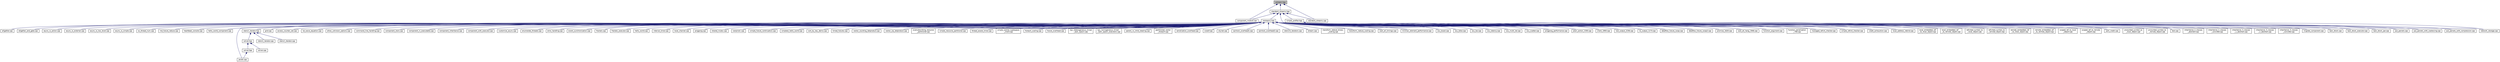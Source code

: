 digraph "ostream.hpp"
{
  edge [fontname="Helvetica",fontsize="10",labelfontname="Helvetica",labelfontsize="10"];
  node [fontname="Helvetica",fontsize="10",shape=record];
  Node387 [label="ostream.hpp",height=0.2,width=0.4,color="black", fillcolor="grey75", style="filled", fontcolor="black"];
  Node387 -> Node388 [dir="back",color="midnightblue",fontsize="10",style="solid",fontname="Helvetica"];
  Node388 [label="standard_streams.hpp",height=0.2,width=0.4,color="black", fillcolor="white", style="filled",URL="$db/d16/standard__streams_8hpp.html"];
  Node388 -> Node389 [dir="back",color="midnightblue",fontsize="10",style="solid",fontname="Helvetica"];
  Node389 [label="iostreams.hpp",height=0.2,width=0.4,color="black", fillcolor="white", style="filled",URL="$de/d22/iostreams_8hpp.html"];
  Node389 -> Node390 [dir="back",color="midnightblue",fontsize="10",style="solid",fontname="Helvetica"];
  Node390 [label="allgather.cpp",height=0.2,width=0.4,color="black", fillcolor="white", style="filled",URL="$d7/d06/allgather_8cpp.html"];
  Node389 -> Node391 [dir="back",color="midnightblue",fontsize="10",style="solid",fontname="Helvetica"];
  Node391 [label="allgather_and_gate.cpp",height=0.2,width=0.4,color="black", fillcolor="white", style="filled",URL="$d1/d56/allgather__and__gate_8cpp.html"];
  Node389 -> Node392 [dir="back",color="midnightblue",fontsize="10",style="solid",fontname="Helvetica"];
  Node392 [label="async_io_action.cpp",height=0.2,width=0.4,color="black", fillcolor="white", style="filled",URL="$d3/df5/async__io__action_8cpp.html"];
  Node389 -> Node393 [dir="back",color="midnightblue",fontsize="10",style="solid",fontname="Helvetica"];
  Node393 [label="async_io_external.cpp",height=0.2,width=0.4,color="black", fillcolor="white", style="filled",URL="$da/d9a/async__io__external_8cpp.html"];
  Node389 -> Node394 [dir="back",color="midnightblue",fontsize="10",style="solid",fontname="Helvetica"];
  Node394 [label="async_io_low_level.cpp",height=0.2,width=0.4,color="black", fillcolor="white", style="filled",URL="$dc/d10/async__io__low__level_8cpp.html"];
  Node389 -> Node395 [dir="back",color="midnightblue",fontsize="10",style="solid",fontname="Helvetica"];
  Node395 [label="async_io_simple.cpp",height=0.2,width=0.4,color="black", fillcolor="white", style="filled",URL="$da/db7/async__io__simple_8cpp.html"];
  Node389 -> Node396 [dir="back",color="midnightblue",fontsize="10",style="solid",fontname="Helvetica"];
  Node396 [label="os_thread_num.cpp",height=0.2,width=0.4,color="black", fillcolor="white", style="filled",URL="$d2/dfb/os__thread__num_8cpp.html"];
  Node389 -> Node397 [dir="back",color="midnightblue",fontsize="10",style="solid",fontname="Helvetica"];
  Node397 [label="rnd_future_reduce.cpp",height=0.2,width=0.4,color="black", fillcolor="white", style="filled",URL="$d1/db5/rnd__future__reduce_8cpp.html"];
  Node389 -> Node398 [dir="back",color="midnightblue",fontsize="10",style="solid",fontname="Helvetica"];
  Node398 [label="heartbeat_console.cpp",height=0.2,width=0.4,color="black", fillcolor="white", style="filled",URL="$da/de8/heartbeat__console_8cpp.html"];
  Node389 -> Node399 [dir="back",color="midnightblue",fontsize="10",style="solid",fontname="Helvetica"];
  Node399 [label="hello_world_component.cpp",height=0.2,width=0.4,color="black", fillcolor="white", style="filled",URL="$d8/daa/hello__world__component_8cpp.html"];
  Node389 -> Node400 [dir="back",color="midnightblue",fontsize="10",style="solid",fontname="Helvetica"];
  Node400 [label="jacobi.cpp",height=0.2,width=0.4,color="black", fillcolor="white", style="filled",URL="$d2/d27/jacobi_8cpp.html"];
  Node389 -> Node401 [dir="back",color="midnightblue",fontsize="10",style="solid",fontname="Helvetica"];
  Node401 [label="stencil_iterator.hpp",height=0.2,width=0.4,color="black", fillcolor="white", style="filled",URL="$dc/d5c/server_2stencil__iterator_8hpp.html"];
  Node401 -> Node402 [dir="back",color="midnightblue",fontsize="10",style="solid",fontname="Helvetica"];
  Node402 [label="solver.hpp",height=0.2,width=0.4,color="black", fillcolor="white", style="filled",URL="$db/d9a/server_2solver_8hpp.html"];
  Node402 -> Node403 [dir="back",color="midnightblue",fontsize="10",style="solid",fontname="Helvetica"];
  Node403 [label="solver.hpp",height=0.2,width=0.4,color="black", fillcolor="white", style="filled",URL="$d2/d1c/solver_8hpp.html"];
  Node403 -> Node400 [dir="back",color="midnightblue",fontsize="10",style="solid",fontname="Helvetica"];
  Node402 -> Node404 [dir="back",color="midnightblue",fontsize="10",style="solid",fontname="Helvetica"];
  Node404 [label="solver.cpp",height=0.2,width=0.4,color="black", fillcolor="white", style="filled",URL="$d6/d94/solver_8cpp.html"];
  Node401 -> Node405 [dir="back",color="midnightblue",fontsize="10",style="solid",fontname="Helvetica"];
  Node405 [label="stencil_iterator.cpp",height=0.2,width=0.4,color="black", fillcolor="white", style="filled",URL="$d6/de1/server_2stencil__iterator_8cpp.html"];
  Node401 -> Node406 [dir="back",color="midnightblue",fontsize="10",style="solid",fontname="Helvetica"];
  Node406 [label="stencil_iterator.cpp",height=0.2,width=0.4,color="black", fillcolor="white", style="filled",URL="$d7/d71/stencil__iterator_8cpp.html"];
  Node389 -> Node407 [dir="back",color="midnightblue",fontsize="10",style="solid",fontname="Helvetica"];
  Node407 [label="grid.cpp",height=0.2,width=0.4,color="black", fillcolor="white", style="filled",URL="$d6/d1b/jacobi__component_2grid_8cpp.html"];
  Node389 -> Node408 [dir="back",color="midnightblue",fontsize="10",style="solid",fontname="Helvetica"];
  Node408 [label="access_counter_set.cpp",height=0.2,width=0.4,color="black", fillcolor="white", style="filled",URL="$dc/d52/access__counter__set_8cpp.html"];
  Node389 -> Node409 [dir="back",color="midnightblue",fontsize="10",style="solid",fontname="Helvetica"];
  Node409 [label="1d_wave_equation.cpp",height=0.2,width=0.4,color="black", fillcolor="white", style="filled",URL="$da/dab/1d__wave__equation_8cpp.html"];
  Node389 -> Node410 [dir="back",color="midnightblue",fontsize="10",style="solid",fontname="Helvetica"];
  Node410 [label="allow_unknown_options.cpp",height=0.2,width=0.4,color="black", fillcolor="white", style="filled",URL="$d9/dc9/allow__unknown__options_8cpp.html"];
  Node389 -> Node411 [dir="back",color="midnightblue",fontsize="10",style="solid",fontname="Helvetica"];
  Node411 [label="command_line_handling.cpp",height=0.2,width=0.4,color="black", fillcolor="white", style="filled",URL="$d4/d05/examples_2quickstart_2command__line__handling_8cpp.html"];
  Node389 -> Node412 [dir="back",color="midnightblue",fontsize="10",style="solid",fontname="Helvetica"];
  Node412 [label="component_ctors.cpp",height=0.2,width=0.4,color="black", fillcolor="white", style="filled",URL="$d3/d2a/component__ctors_8cpp.html"];
  Node389 -> Node413 [dir="back",color="midnightblue",fontsize="10",style="solid",fontname="Helvetica"];
  Node413 [label="component_in_executable.cpp",height=0.2,width=0.4,color="black", fillcolor="white", style="filled",URL="$d8/d4b/component__in__executable_8cpp.html"];
  Node389 -> Node414 [dir="back",color="midnightblue",fontsize="10",style="solid",fontname="Helvetica"];
  Node414 [label="component_inheritance.cpp",height=0.2,width=0.4,color="black", fillcolor="white", style="filled",URL="$d8/d55/component__inheritance_8cpp.html"];
  Node389 -> Node415 [dir="back",color="midnightblue",fontsize="10",style="solid",fontname="Helvetica"];
  Node415 [label="component_with_executor.cpp",height=0.2,width=0.4,color="black", fillcolor="white", style="filled",URL="$d4/d20/component__with__executor_8cpp.html"];
  Node389 -> Node416 [dir="back",color="midnightblue",fontsize="10",style="solid",fontname="Helvetica"];
  Node416 [label="customize_async.cpp",height=0.2,width=0.4,color="black", fillcolor="white", style="filled",URL="$d0/d82/customize__async_8cpp.html"];
  Node389 -> Node417 [dir="back",color="midnightblue",fontsize="10",style="solid",fontname="Helvetica"];
  Node417 [label="enumerate_threads.cpp",height=0.2,width=0.4,color="black", fillcolor="white", style="filled",URL="$d3/dd4/enumerate__threads_8cpp.html"];
  Node389 -> Node418 [dir="back",color="midnightblue",fontsize="10",style="solid",fontname="Helvetica"];
  Node418 [label="error_handling.cpp",height=0.2,width=0.4,color="black", fillcolor="white", style="filled",URL="$d9/d96/error__handling_8cpp.html"];
  Node389 -> Node419 [dir="back",color="midnightblue",fontsize="10",style="solid",fontname="Helvetica"];
  Node419 [label="event_synchronization.cpp",height=0.2,width=0.4,color="black", fillcolor="white", style="filled",URL="$d0/d35/event__synchronization_8cpp.html"];
  Node389 -> Node420 [dir="back",color="midnightblue",fontsize="10",style="solid",fontname="Helvetica"];
  Node420 [label="fractals.cpp",height=0.2,width=0.4,color="black", fillcolor="white", style="filled",URL="$d8/d58/fractals_8cpp.html"];
  Node389 -> Node421 [dir="back",color="midnightblue",fontsize="10",style="solid",fontname="Helvetica"];
  Node421 [label="fractals_executor.cpp",height=0.2,width=0.4,color="black", fillcolor="white", style="filled",URL="$d9/da9/fractals__executor_8cpp.html"];
  Node389 -> Node422 [dir="back",color="midnightblue",fontsize="10",style="solid",fontname="Helvetica"];
  Node422 [label="hello_world.cpp",height=0.2,width=0.4,color="black", fillcolor="white", style="filled",URL="$d0/d67/hello__world_8cpp.html"];
  Node389 -> Node423 [dir="back",color="midnightblue",fontsize="10",style="solid",fontname="Helvetica"];
  Node423 [label="interval_timer.cpp",height=0.2,width=0.4,color="black", fillcolor="white", style="filled",URL="$de/df1/examples_2quickstart_2interval__timer_8cpp.html"];
  Node389 -> Node424 [dir="back",color="midnightblue",fontsize="10",style="solid",fontname="Helvetica"];
  Node424 [label="local_channel.cpp",height=0.2,width=0.4,color="black", fillcolor="white", style="filled",URL="$d0/d3e/local__channel_8cpp.html"];
  Node389 -> Node425 [dir="back",color="midnightblue",fontsize="10",style="solid",fontname="Helvetica"];
  Node425 [label="pingpong.cpp",height=0.2,width=0.4,color="black", fillcolor="white", style="filled",URL="$dd/d4d/pingpong_8cpp.html"];
  Node389 -> Node426 [dir="back",color="midnightblue",fontsize="10",style="solid",fontname="Helvetica"];
  Node426 [label="shared_mutex.cpp",height=0.2,width=0.4,color="black", fillcolor="white", style="filled",URL="$da/d0b/shared__mutex_8cpp.html"];
  Node389 -> Node427 [dir="back",color="midnightblue",fontsize="10",style="solid",fontname="Helvetica"];
  Node427 [label="sierpinski.cpp",height=0.2,width=0.4,color="black", fillcolor="white", style="filled",URL="$d3/d7e/sierpinski_8cpp.html"];
  Node389 -> Node428 [dir="back",color="midnightblue",fontsize="10",style="solid",fontname="Helvetica"];
  Node428 [label="simple_future_continuation.cpp",height=0.2,width=0.4,color="black", fillcolor="white", style="filled",URL="$d8/d3c/simple__future__continuation_8cpp.html"];
  Node389 -> Node429 [dir="back",color="midnightblue",fontsize="10",style="solid",fontname="Helvetica"];
  Node429 [label="simplest_hello_world.cpp",height=0.2,width=0.4,color="black", fillcolor="white", style="filled",URL="$d7/ddc/simplest__hello__world_8cpp.html"];
  Node389 -> Node430 [dir="back",color="midnightblue",fontsize="10",style="solid",fontname="Helvetica"];
  Node430 [label="sort_by_key_demo.cpp",height=0.2,width=0.4,color="black", fillcolor="white", style="filled",URL="$da/d20/sort__by__key__demo_8cpp.html"];
  Node389 -> Node431 [dir="back",color="midnightblue",fontsize="10",style="solid",fontname="Helvetica"];
  Node431 [label="timed_futures.cpp",height=0.2,width=0.4,color="black", fillcolor="white", style="filled",URL="$d6/d8d/timed__futures_8cpp.html"];
  Node389 -> Node432 [dir="back",color="midnightblue",fontsize="10",style="solid",fontname="Helvetica"];
  Node432 [label="vector_counting_dotproduct.cpp",height=0.2,width=0.4,color="black", fillcolor="white", style="filled",URL="$df/de9/vector__counting__dotproduct_8cpp.html"];
  Node389 -> Node433 [dir="back",color="midnightblue",fontsize="10",style="solid",fontname="Helvetica"];
  Node433 [label="vector_zip_dotproduct.cpp",height=0.2,width=0.4,color="black", fillcolor="white", style="filled",URL="$dc/d18/vector__zip__dotproduct_8cpp.html"];
  Node389 -> Node434 [dir="back",color="midnightblue",fontsize="10",style="solid",fontname="Helvetica"];
  Node434 [label="oversubscribing_resource\l_partitioner.cpp",height=0.2,width=0.4,color="black", fillcolor="white", style="filled",URL="$dd/dee/oversubscribing__resource__partitioner_8cpp.html"];
  Node389 -> Node435 [dir="back",color="midnightblue",fontsize="10",style="solid",fontname="Helvetica"];
  Node435 [label="simple_resource_partitioner.cpp",height=0.2,width=0.4,color="black", fillcolor="white", style="filled",URL="$d5/df9/simple__resource__partitioner_8cpp.html"];
  Node389 -> Node436 [dir="back",color="midnightblue",fontsize="10",style="solid",fontname="Helvetica"];
  Node436 [label="thread_aware_timer.cpp",height=0.2,width=0.4,color="black", fillcolor="white", style="filled",URL="$df/d11/examples_2thread__aware__timer_2thread__aware__timer_8cpp.html"];
  Node389 -> Node437 [dir="back",color="midnightblue",fontsize="10",style="solid",fontname="Helvetica"];
  Node437 [label="simple_central_tuplespace\l_client.cpp",height=0.2,width=0.4,color="black", fillcolor="white", style="filled",URL="$d1/d7b/simple__central__tuplespace__client_8cpp.html"];
  Node389 -> Node438 [dir="back",color="midnightblue",fontsize="10",style="solid",fontname="Helvetica"];
  Node438 [label="foreach_scaling.cpp",height=0.2,width=0.4,color="black", fillcolor="white", style="filled",URL="$d4/d94/foreach__scaling_8cpp.html"];
  Node389 -> Node439 [dir="back",color="midnightblue",fontsize="10",style="solid",fontname="Helvetica"];
  Node439 [label="future_overhead.cpp",height=0.2,width=0.4,color="black", fillcolor="white", style="filled",URL="$d3/d79/future__overhead_8cpp.html"];
  Node389 -> Node440 [dir="back",color="midnightblue",fontsize="10",style="solid",fontname="Helvetica"];
  Node440 [label="hpx_heterogeneous_timed\l_task_spawn.cpp",height=0.2,width=0.4,color="black", fillcolor="white", style="filled",URL="$dd/d27/hpx__heterogeneous__timed__task__spawn_8cpp.html"];
  Node389 -> Node441 [dir="back",color="midnightblue",fontsize="10",style="solid",fontname="Helvetica"];
  Node441 [label="hpx_homogeneous_timed\l_task_spawn_executors.cpp",height=0.2,width=0.4,color="black", fillcolor="white", style="filled",URL="$d1/d3b/hpx__homogeneous__timed__task__spawn__executors_8cpp.html"];
  Node389 -> Node442 [dir="back",color="midnightblue",fontsize="10",style="solid",fontname="Helvetica"];
  Node442 [label="parent_vs_child_stealing.cpp",height=0.2,width=0.4,color="black", fillcolor="white", style="filled",URL="$d2/d07/parent__vs__child__stealing_8cpp.html"];
  Node389 -> Node443 [dir="back",color="midnightblue",fontsize="10",style="solid",fontname="Helvetica"];
  Node443 [label="partitioned_vector\l_foreach.cpp",height=0.2,width=0.4,color="black", fillcolor="white", style="filled",URL="$df/d5f/partitioned__vector__foreach_8cpp.html"];
  Node389 -> Node444 [dir="back",color="midnightblue",fontsize="10",style="solid",fontname="Helvetica"];
  Node444 [label="serialization_overhead.cpp",height=0.2,width=0.4,color="black", fillcolor="white", style="filled",URL="$d3/df8/serialization__overhead_8cpp.html"];
  Node389 -> Node445 [dir="back",color="midnightblue",fontsize="10",style="solid",fontname="Helvetica"];
  Node445 [label="sizeof.cpp",height=0.2,width=0.4,color="black", fillcolor="white", style="filled",URL="$d3/d0f/sizeof_8cpp.html"];
  Node389 -> Node446 [dir="back",color="midnightblue",fontsize="10",style="solid",fontname="Helvetica"];
  Node446 [label="skynet.cpp",height=0.2,width=0.4,color="black", fillcolor="white", style="filled",URL="$d0/dc3/skynet_8cpp.html"];
  Node389 -> Node447 [dir="back",color="midnightblue",fontsize="10",style="solid",fontname="Helvetica"];
  Node447 [label="spinlock_overhead1.cpp",height=0.2,width=0.4,color="black", fillcolor="white", style="filled",URL="$d0/d32/spinlock__overhead1_8cpp.html"];
  Node389 -> Node448 [dir="back",color="midnightblue",fontsize="10",style="solid",fontname="Helvetica"];
  Node448 [label="spinlock_overhead2.cpp",height=0.2,width=0.4,color="black", fillcolor="white", style="filled",URL="$de/d55/spinlock__overhead2_8cpp.html"];
  Node389 -> Node449 [dir="back",color="midnightblue",fontsize="10",style="solid",fontname="Helvetica"];
  Node449 [label="stencil3_iterators.cpp",height=0.2,width=0.4,color="black", fillcolor="white", style="filled",URL="$db/d9e/stencil3__iterators_8cpp.html"];
  Node389 -> Node450 [dir="back",color="midnightblue",fontsize="10",style="solid",fontname="Helvetica"];
  Node450 [label="stream.cpp",height=0.2,width=0.4,color="black", fillcolor="white", style="filled",URL="$da/d5f/stream_8cpp.html"];
  Node389 -> Node451 [dir="back",color="midnightblue",fontsize="10",style="solid",fontname="Helvetica"];
  Node451 [label="transform_reduce_binary\l_scaling.cpp",height=0.2,width=0.4,color="black", fillcolor="white", style="filled",URL="$d1/dae/transform__reduce__binary__scaling_8cpp.html"];
  Node389 -> Node452 [dir="back",color="midnightblue",fontsize="10",style="solid",fontname="Helvetica"];
  Node452 [label="transform_reduce_scaling.cpp",height=0.2,width=0.4,color="black", fillcolor="white", style="filled",URL="$db/d2a/transform__reduce__scaling_8cpp.html"];
  Node389 -> Node453 [dir="back",color="midnightblue",fontsize="10",style="solid",fontname="Helvetica"];
  Node453 [label="wait_all_timings.cpp",height=0.2,width=0.4,color="black", fillcolor="white", style="filled",URL="$d5/da1/wait__all__timings_8cpp.html"];
  Node389 -> Node454 [dir="back",color="midnightblue",fontsize="10",style="solid",fontname="Helvetica"];
  Node454 [label="minmax_element_performance.cpp",height=0.2,width=0.4,color="black", fillcolor="white", style="filled",URL="$d9/d93/minmax__element__performance_8cpp.html"];
  Node389 -> Node455 [dir="back",color="midnightblue",fontsize="10",style="solid",fontname="Helvetica"];
  Node455 [label="osu_bcast.cpp",height=0.2,width=0.4,color="black", fillcolor="white", style="filled",URL="$d3/dca/osu__bcast_8cpp.html"];
  Node389 -> Node456 [dir="back",color="midnightblue",fontsize="10",style="solid",fontname="Helvetica"];
  Node456 [label="osu_bibw.cpp",height=0.2,width=0.4,color="black", fillcolor="white", style="filled",URL="$d2/d04/osu__bibw_8cpp.html"];
  Node389 -> Node457 [dir="back",color="midnightblue",fontsize="10",style="solid",fontname="Helvetica"];
  Node457 [label="osu_bw.cpp",height=0.2,width=0.4,color="black", fillcolor="white", style="filled",URL="$d4/d20/osu__bw_8cpp.html"];
  Node389 -> Node458 [dir="back",color="midnightblue",fontsize="10",style="solid",fontname="Helvetica"];
  Node458 [label="osu_latency.cpp",height=0.2,width=0.4,color="black", fillcolor="white", style="filled",URL="$df/d58/osu__latency_8cpp.html"];
  Node389 -> Node459 [dir="back",color="midnightblue",fontsize="10",style="solid",fontname="Helvetica"];
  Node459 [label="osu_multi_lat.cpp",height=0.2,width=0.4,color="black", fillcolor="white", style="filled",URL="$d7/d91/osu__multi__lat_8cpp.html"];
  Node389 -> Node460 [dir="back",color="midnightblue",fontsize="10",style="solid",fontname="Helvetica"];
  Node460 [label="osu_scatter.cpp",height=0.2,width=0.4,color="black", fillcolor="white", style="filled",URL="$d4/d4c/osu__scatter_8cpp.html"];
  Node389 -> Node461 [dir="back",color="midnightblue",fontsize="10",style="solid",fontname="Helvetica"];
  Node461 [label="pingpong_performance.cpp",height=0.2,width=0.4,color="black", fillcolor="white", style="filled",URL="$de/d03/pingpong__performance_8cpp.html"];
  Node389 -> Node462 [dir="back",color="midnightblue",fontsize="10",style="solid",fontname="Helvetica"];
  Node462 [label="plain_action_1330.cpp",height=0.2,width=0.4,color="black", fillcolor="white", style="filled",URL="$d4/def/plain__action__1330_8cpp.html"];
  Node389 -> Node463 [dir="back",color="midnightblue",fontsize="10",style="solid",fontname="Helvetica"];
  Node463 [label="client_1950.cpp",height=0.2,width=0.4,color="black", fillcolor="white", style="filled",URL="$d0/d79/client__1950_8cpp.html"];
  Node389 -> Node464 [dir="back",color="midnightblue",fontsize="10",style="solid",fontname="Helvetica"];
  Node464 [label="lost_output_2236.cpp",height=0.2,width=0.4,color="black", fillcolor="white", style="filled",URL="$db/dd0/lost__output__2236_8cpp.html"];
  Node389 -> Node465 [dir="back",color="midnightblue",fontsize="10",style="solid",fontname="Helvetica"];
  Node465 [label="no_output_1173.cpp",height=0.2,width=0.4,color="black", fillcolor="white", style="filled",URL="$de/d67/no__output__1173_8cpp.html"];
  Node389 -> Node466 [dir="back",color="midnightblue",fontsize="10",style="solid",fontname="Helvetica"];
  Node466 [label="dataflow_future_swap.cpp",height=0.2,width=0.4,color="black", fillcolor="white", style="filled",URL="$dc/d8c/dataflow__future__swap_8cpp.html"];
  Node389 -> Node467 [dir="back",color="midnightblue",fontsize="10",style="solid",fontname="Helvetica"];
  Node467 [label="dataflow_future_swap2.cpp",height=0.2,width=0.4,color="black", fillcolor="white", style="filled",URL="$d1/db3/dataflow__future__swap2_8cpp.html"];
  Node389 -> Node468 [dir="back",color="midnightblue",fontsize="10",style="solid",fontname="Helvetica"];
  Node468 [label="promise_1620.cpp",height=0.2,width=0.4,color="black", fillcolor="white", style="filled",URL="$d2/d67/promise__1620_8cpp.html"];
  Node389 -> Node469 [dir="back",color="midnightblue",fontsize="10",style="solid",fontname="Helvetica"];
  Node469 [label="wait_all_hang_1946.cpp",height=0.2,width=0.4,color="black", fillcolor="white", style="filled",URL="$d5/d69/wait__all__hang__1946_8cpp.html"];
  Node389 -> Node470 [dir="back",color="midnightblue",fontsize="10",style="solid",fontname="Helvetica"];
  Node470 [label="function_argument.cpp",height=0.2,width=0.4,color="black", fillcolor="white", style="filled",URL="$db/da3/function__argument_8cpp.html"];
  Node389 -> Node471 [dir="back",color="midnightblue",fontsize="10",style="solid",fontname="Helvetica"];
  Node471 [label="function_serialization\l_728.cpp",height=0.2,width=0.4,color="black", fillcolor="white", style="filled",URL="$d8/db1/function__serialization__728_8cpp.html"];
  Node389 -> Node472 [dir="back",color="midnightblue",fontsize="10",style="solid",fontname="Helvetica"];
  Node472 [label="managed_refcnt_checker.cpp",height=0.2,width=0.4,color="black", fillcolor="white", style="filled",URL="$d7/d11/server_2managed__refcnt__checker_8cpp.html"];
  Node389 -> Node473 [dir="back",color="midnightblue",fontsize="10",style="solid",fontname="Helvetica"];
  Node473 [label="simple_refcnt_checker.cpp",height=0.2,width=0.4,color="black", fillcolor="white", style="filled",URL="$d7/d14/server_2simple__refcnt__checker_8cpp.html"];
  Node389 -> Node474 [dir="back",color="midnightblue",fontsize="10",style="solid",fontname="Helvetica"];
  Node474 [label="credit_exhaustion.cpp",height=0.2,width=0.4,color="black", fillcolor="white", style="filled",URL="$d6/d80/credit__exhaustion_8cpp.html"];
  Node389 -> Node475 [dir="back",color="midnightblue",fontsize="10",style="solid",fontname="Helvetica"];
  Node475 [label="local_address_rebind.cpp",height=0.2,width=0.4,color="black", fillcolor="white", style="filled",URL="$d1/d4f/local__address__rebind_8cpp.html"];
  Node389 -> Node476 [dir="back",color="midnightblue",fontsize="10",style="solid",fontname="Helvetica"];
  Node476 [label="local_embedded_ref\l_to_local_object.cpp",height=0.2,width=0.4,color="black", fillcolor="white", style="filled",URL="$d6/d54/local__embedded__ref__to__local__object_8cpp.html"];
  Node389 -> Node477 [dir="back",color="midnightblue",fontsize="10",style="solid",fontname="Helvetica"];
  Node477 [label="local_embedded_ref\l_to_remote_object.cpp",height=0.2,width=0.4,color="black", fillcolor="white", style="filled",URL="$d6/d34/local__embedded__ref__to__remote__object_8cpp.html"];
  Node389 -> Node478 [dir="back",color="midnightblue",fontsize="10",style="solid",fontname="Helvetica"];
  Node478 [label="refcnted_symbol_to\l_local_object.cpp",height=0.2,width=0.4,color="black", fillcolor="white", style="filled",URL="$d9/deb/refcnted__symbol__to__local__object_8cpp.html"];
  Node389 -> Node479 [dir="back",color="midnightblue",fontsize="10",style="solid",fontname="Helvetica"];
  Node479 [label="refcnted_symbol_to\l_remote_object.cpp",height=0.2,width=0.4,color="black", fillcolor="white", style="filled",URL="$dd/d20/refcnted__symbol__to__remote__object_8cpp.html"];
  Node389 -> Node480 [dir="back",color="midnightblue",fontsize="10",style="solid",fontname="Helvetica"];
  Node480 [label="remote_embedded_ref\l_to_local_object.cpp",height=0.2,width=0.4,color="black", fillcolor="white", style="filled",URL="$d4/ded/remote__embedded__ref__to__local__object_8cpp.html"];
  Node389 -> Node481 [dir="back",color="midnightblue",fontsize="10",style="solid",fontname="Helvetica"];
  Node481 [label="remote_embedded_ref\l_to_remote_object.cpp",height=0.2,width=0.4,color="black", fillcolor="white", style="filled",URL="$dc/dca/remote__embedded__ref__to__remote__object_8cpp.html"];
  Node389 -> Node482 [dir="back",color="midnightblue",fontsize="10",style="solid",fontname="Helvetica"];
  Node482 [label="scoped_ref_to_local\l_object.cpp",height=0.2,width=0.4,color="black", fillcolor="white", style="filled",URL="$d6/da4/scoped__ref__to__local__object_8cpp.html"];
  Node389 -> Node483 [dir="back",color="midnightblue",fontsize="10",style="solid",fontname="Helvetica"];
  Node483 [label="scoped_ref_to_remote\l_object.cpp",height=0.2,width=0.4,color="black", fillcolor="white", style="filled",URL="$de/d85/scoped__ref__to__remote__object_8cpp.html"];
  Node389 -> Node484 [dir="back",color="midnightblue",fontsize="10",style="solid",fontname="Helvetica"];
  Node484 [label="split_credit.cpp",height=0.2,width=0.4,color="black", fillcolor="white", style="filled",URL="$dc/d1c/split__credit_8cpp.html"];
  Node389 -> Node485 [dir="back",color="midnightblue",fontsize="10",style="solid",fontname="Helvetica"];
  Node485 [label="uncounted_symbol_to\l_local_object.cpp",height=0.2,width=0.4,color="black", fillcolor="white", style="filled",URL="$de/d5f/uncounted__symbol__to__local__object_8cpp.html"];
  Node389 -> Node486 [dir="back",color="midnightblue",fontsize="10",style="solid",fontname="Helvetica"];
  Node486 [label="uncounted_symbol_to\l_remote_object.cpp",height=0.2,width=0.4,color="black", fillcolor="white", style="filled",URL="$d5/d86/uncounted__symbol__to__remote__object_8cpp.html"];
  Node389 -> Node487 [dir="back",color="midnightblue",fontsize="10",style="solid",fontname="Helvetica"];
  Node487 [label="test.cpp",height=0.2,width=0.4,color="black", fillcolor="white", style="filled",URL="$df/dac/test_8cpp.html"];
  Node389 -> Node488 [dir="back",color="midnightblue",fontsize="10",style="solid",fontname="Helvetica"];
  Node488 [label="inheritance_2_classes\l_abstract.cpp",height=0.2,width=0.4,color="black", fillcolor="white", style="filled",URL="$dd/d8e/inheritance__2__classes__abstract_8cpp.html"];
  Node389 -> Node489 [dir="back",color="midnightblue",fontsize="10",style="solid",fontname="Helvetica"];
  Node489 [label="inheritance_2_classes\l_concrete.cpp",height=0.2,width=0.4,color="black", fillcolor="white", style="filled",URL="$d8/dc5/inheritance__2__classes__concrete_8cpp.html"];
  Node389 -> Node490 [dir="back",color="midnightblue",fontsize="10",style="solid",fontname="Helvetica"];
  Node490 [label="inheritance_3_classes\l_1_abstract.cpp",height=0.2,width=0.4,color="black", fillcolor="white", style="filled",URL="$dc/dfb/inheritance__3__classes__1__abstract_8cpp.html"];
  Node389 -> Node491 [dir="back",color="midnightblue",fontsize="10",style="solid",fontname="Helvetica"];
  Node491 [label="inheritance_3_classes\l_2_abstract.cpp",height=0.2,width=0.4,color="black", fillcolor="white", style="filled",URL="$dd/d34/inheritance__3__classes__2__abstract_8cpp.html"];
  Node389 -> Node492 [dir="back",color="midnightblue",fontsize="10",style="solid",fontname="Helvetica"];
  Node492 [label="inheritance_3_classes\l_concrete.cpp",height=0.2,width=0.4,color="black", fillcolor="white", style="filled",URL="$de/d09/inheritance__3__classes__concrete_8cpp.html"];
  Node389 -> Node493 [dir="back",color="midnightblue",fontsize="10",style="solid",fontname="Helvetica"];
  Node493 [label="migrate_component.cpp",height=0.2,width=0.4,color="black", fillcolor="white", style="filled",URL="$dc/d78/migrate__component_8cpp.html"];
  Node389 -> Node494 [dir="back",color="midnightblue",fontsize="10",style="solid",fontname="Helvetica"];
  Node494 [label="task_block.cpp",height=0.2,width=0.4,color="black", fillcolor="white", style="filled",URL="$d8/d7d/task__block_8cpp.html"];
  Node389 -> Node495 [dir="back",color="midnightblue",fontsize="10",style="solid",fontname="Helvetica"];
  Node495 [label="task_block_executor.cpp",height=0.2,width=0.4,color="black", fillcolor="white", style="filled",URL="$d7/df6/task__block__executor_8cpp.html"];
  Node389 -> Node496 [dir="back",color="midnightblue",fontsize="10",style="solid",fontname="Helvetica"];
  Node496 [label="task_block_par.cpp",height=0.2,width=0.4,color="black", fillcolor="white", style="filled",URL="$d9/df1/task__block__par_8cpp.html"];
  Node389 -> Node497 [dir="back",color="midnightblue",fontsize="10",style="solid",fontname="Helvetica"];
  Node497 [label="put_parcels.cpp",height=0.2,width=0.4,color="black", fillcolor="white", style="filled",URL="$df/d23/put__parcels_8cpp.html"];
  Node389 -> Node498 [dir="back",color="midnightblue",fontsize="10",style="solid",fontname="Helvetica"];
  Node498 [label="put_parcels_with_coalescing.cpp",height=0.2,width=0.4,color="black", fillcolor="white", style="filled",URL="$d6/dca/put__parcels__with__coalescing_8cpp.html"];
  Node389 -> Node499 [dir="back",color="midnightblue",fontsize="10",style="solid",fontname="Helvetica"];
  Node499 [label="put_parcels_with_compression.cpp",height=0.2,width=0.4,color="black", fillcolor="white", style="filled",URL="$df/d62/put__parcels__with__compression_8cpp.html"];
  Node388 -> Node500 [dir="back",color="midnightblue",fontsize="10",style="solid",fontname="Helvetica"];
  Node500 [label="component_module.cpp",height=0.2,width=0.4,color="black", fillcolor="white", style="filled",URL="$da/d41/iostreams_2component__module_8cpp.html"];
  Node388 -> Node501 [dir="back",color="midnightblue",fontsize="10",style="solid",fontname="Helvetica"];
  Node501 [label="standard_streams.cpp",height=0.2,width=0.4,color="black", fillcolor="white", style="filled",URL="$da/d60/standard__streams_8cpp.html"];
  Node388 -> Node502 [dir="back",color="midnightblue",fontsize="10",style="solid",fontname="Helvetica"];
  Node502 [label="network_storage.cpp",height=0.2,width=0.4,color="black", fillcolor="white", style="filled",URL="$db/daa/network__storage_8cpp.html"];
  Node388 -> Node503 [dir="back",color="midnightblue",fontsize="10",style="solid",fontname="Helvetica"];
  Node503 [label="simple_profiler.hpp",height=0.2,width=0.4,color="black", fillcolor="white", style="filled",URL="$d8/d02/simple__profiler_8hpp.html"];
  Node503 -> Node502 [dir="back",color="midnightblue",fontsize="10",style="solid",fontname="Helvetica"];
  Node387 -> Node500 [dir="back",color="midnightblue",fontsize="10",style="solid",fontname="Helvetica"];
  Node387 -> Node501 [dir="back",color="midnightblue",fontsize="10",style="solid",fontname="Helvetica"];
}
